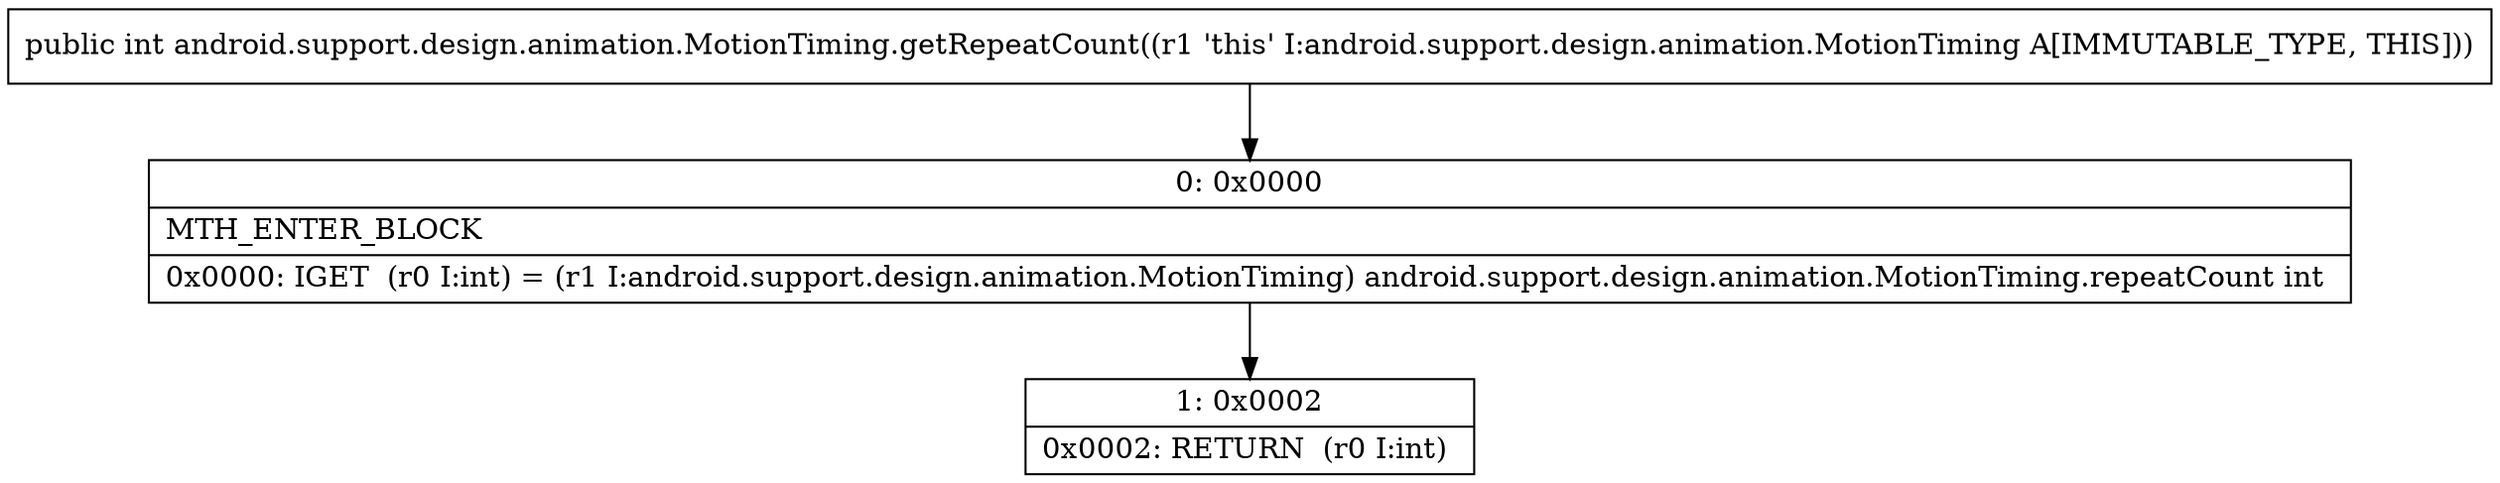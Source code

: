 digraph "CFG forandroid.support.design.animation.MotionTiming.getRepeatCount()I" {
Node_0 [shape=record,label="{0\:\ 0x0000|MTH_ENTER_BLOCK\l|0x0000: IGET  (r0 I:int) = (r1 I:android.support.design.animation.MotionTiming) android.support.design.animation.MotionTiming.repeatCount int \l}"];
Node_1 [shape=record,label="{1\:\ 0x0002|0x0002: RETURN  (r0 I:int) \l}"];
MethodNode[shape=record,label="{public int android.support.design.animation.MotionTiming.getRepeatCount((r1 'this' I:android.support.design.animation.MotionTiming A[IMMUTABLE_TYPE, THIS])) }"];
MethodNode -> Node_0;
Node_0 -> Node_1;
}

